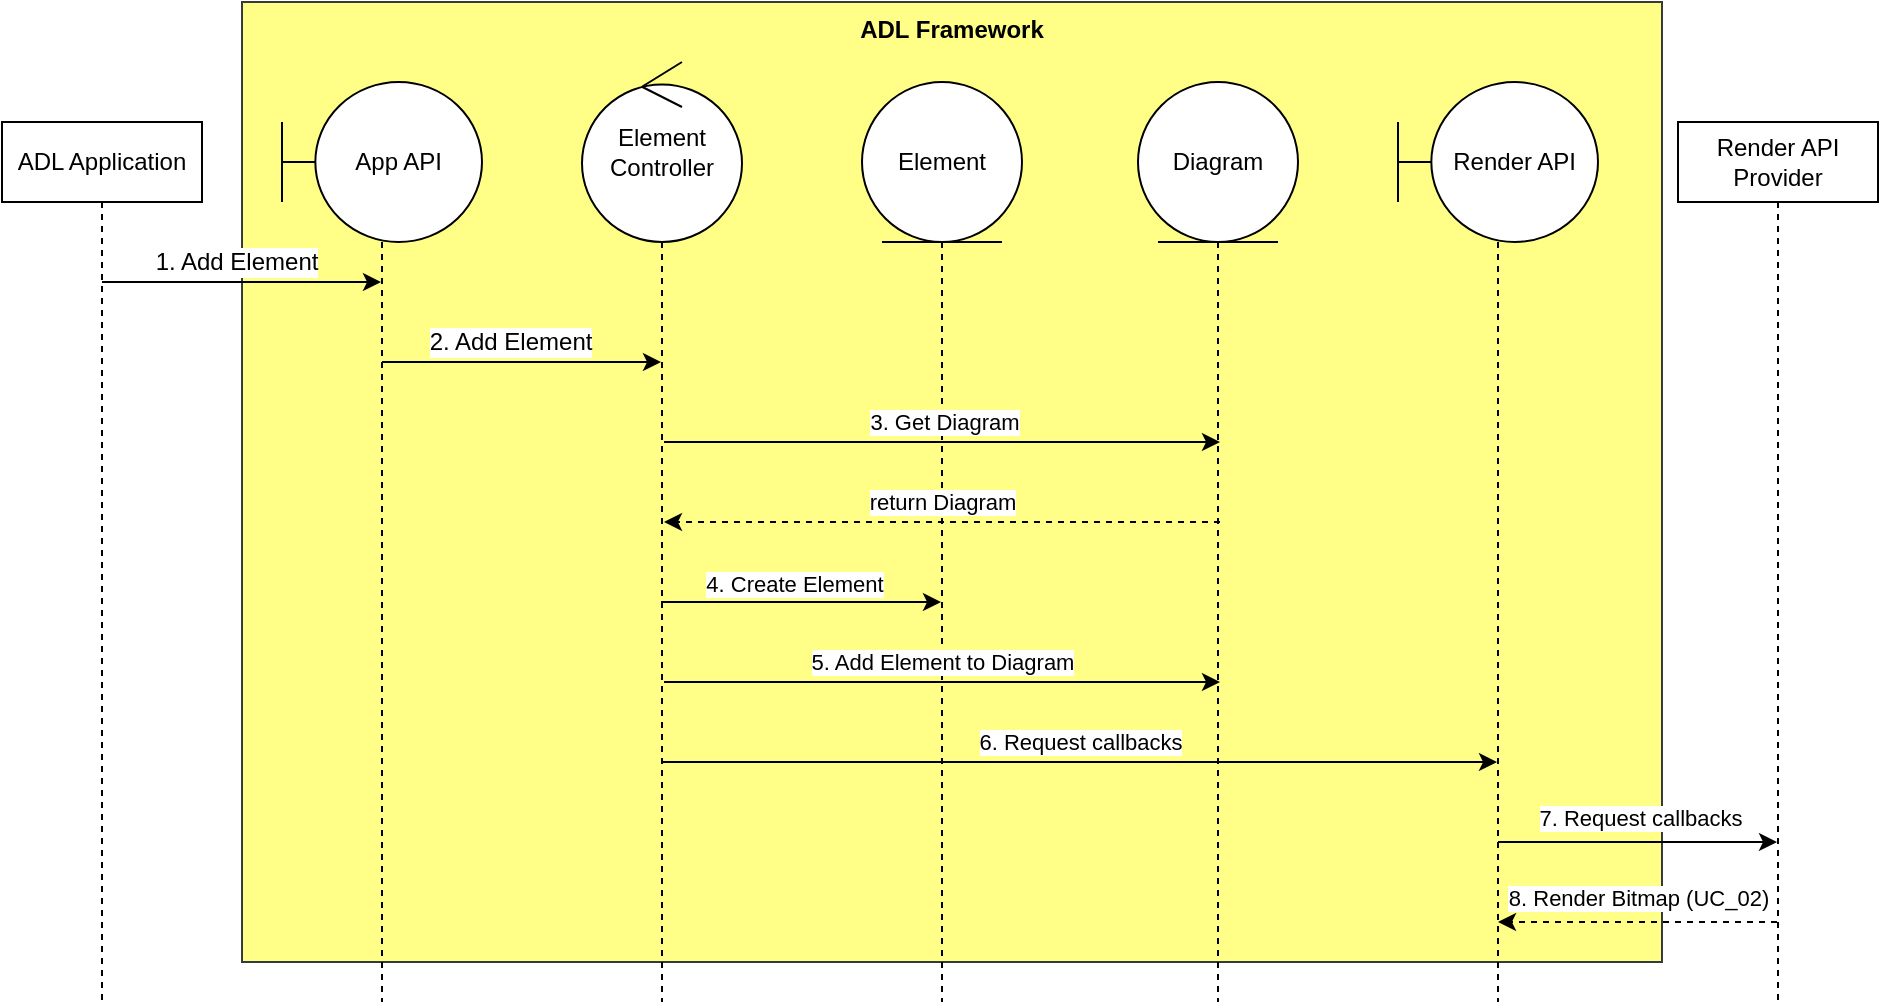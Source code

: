 <mxfile version="22.0.8" type="github">
  <diagram name="Page-1" id="zBqm8ygghPVLinz1BmMf">
    <mxGraphModel dx="1394" dy="1847" grid="1" gridSize="10" guides="1" tooltips="1" connect="1" arrows="1" fold="1" page="1" pageScale="1" pageWidth="850" pageHeight="1100" math="0" shadow="0">
      <root>
        <mxCell id="0" />
        <mxCell id="1" parent="0" />
        <mxCell id="G-GRrxJtMZ8-qGgRV_3n-23" value="ADL Framework" style="rounded=0;whiteSpace=wrap;html=1;strokeColor=#36393d;align=center;verticalAlign=top;fontFamily=Helvetica;fontSize=12;fillColor=#ffff88;fontStyle=1" parent="1" vertex="1">
          <mxGeometry x="190" y="-20" width="710" height="480" as="geometry" />
        </mxCell>
        <mxCell id="sQM8UWbegV8d2F65R5zS-1" value="Element" style="shape=umlLifeline;perimeter=lifelinePerimeter;whiteSpace=wrap;html=1;container=1;dropTarget=0;collapsible=0;recursiveResize=0;outlineConnect=0;portConstraint=eastwest;newEdgeStyle={&quot;curved&quot;:0,&quot;rounded&quot;:0};participant=umlEntity;strokeColor=default;align=center;verticalAlign=middle;fontFamily=Helvetica;fontSize=12;fontColor=default;fillColor=default;size=80;" vertex="1" parent="1">
          <mxGeometry x="500" y="20" width="80" height="460" as="geometry" />
        </mxCell>
        <mxCell id="G-GRrxJtMZ8-qGgRV_3n-5" style="rounded=0;orthogonalLoop=1;jettySize=auto;html=1;fontFamily=Helvetica;fontSize=12;fontColor=default;" parent="1" source="G-GRrxJtMZ8-qGgRV_3n-1" target="G-GRrxJtMZ8-qGgRV_3n-2" edge="1">
          <mxGeometry relative="1" as="geometry">
            <Array as="points">
              <mxPoint x="210" y="120" />
            </Array>
          </mxGeometry>
        </mxCell>
        <mxCell id="G-GRrxJtMZ8-qGgRV_3n-11" value="1. Add Element" style="edgeLabel;html=1;align=center;verticalAlign=middle;resizable=0;points=[];fontSize=12;fontFamily=Helvetica;fontColor=default;" parent="G-GRrxJtMZ8-qGgRV_3n-5" vertex="1" connectable="0">
          <mxGeometry x="-0.041" y="2" relative="1" as="geometry">
            <mxPoint y="-8" as="offset" />
          </mxGeometry>
        </mxCell>
        <mxCell id="G-GRrxJtMZ8-qGgRV_3n-1" value="ADL Application" style="shape=umlLifeline;perimeter=lifelinePerimeter;whiteSpace=wrap;html=1;container=1;dropTarget=0;collapsible=0;recursiveResize=0;outlineConnect=0;portConstraint=eastwest;newEdgeStyle={&quot;curved&quot;:0,&quot;rounded&quot;:0};" parent="1" vertex="1">
          <mxGeometry x="70" y="40" width="100" height="440" as="geometry" />
        </mxCell>
        <mxCell id="G-GRrxJtMZ8-qGgRV_3n-9" style="rounded=0;orthogonalLoop=1;jettySize=auto;html=1;fontFamily=Helvetica;fontSize=12;fontColor=default;" parent="1" source="G-GRrxJtMZ8-qGgRV_3n-2" target="G-GRrxJtMZ8-qGgRV_3n-3" edge="1">
          <mxGeometry relative="1" as="geometry">
            <Array as="points">
              <mxPoint x="330" y="160" />
            </Array>
          </mxGeometry>
        </mxCell>
        <mxCell id="G-GRrxJtMZ8-qGgRV_3n-12" value="2. Add Element" style="edgeLabel;html=1;align=center;verticalAlign=middle;resizable=0;points=[];fontSize=12;fontFamily=Helvetica;fontColor=default;" parent="G-GRrxJtMZ8-qGgRV_3n-9" vertex="1" connectable="0">
          <mxGeometry x="-0.089" y="-1" relative="1" as="geometry">
            <mxPoint y="-11" as="offset" />
          </mxGeometry>
        </mxCell>
        <mxCell id="sQM8UWbegV8d2F65R5zS-14" style="rounded=0;orthogonalLoop=1;jettySize=auto;html=1;" edge="1" parent="1" source="G-GRrxJtMZ8-qGgRV_3n-3" target="G-GRrxJtMZ8-qGgRV_3n-8">
          <mxGeometry relative="1" as="geometry">
            <Array as="points">
              <mxPoint x="610" y="360" />
            </Array>
          </mxGeometry>
        </mxCell>
        <mxCell id="sQM8UWbegV8d2F65R5zS-15" value="6. Request callbacks" style="edgeLabel;html=1;align=center;verticalAlign=middle;resizable=0;points=[];" vertex="1" connectable="0" parent="sQM8UWbegV8d2F65R5zS-14">
          <mxGeometry x="-0.002" relative="1" as="geometry">
            <mxPoint y="-10" as="offset" />
          </mxGeometry>
        </mxCell>
        <mxCell id="G-GRrxJtMZ8-qGgRV_3n-3" value="Element Controller" style="shape=umlLifeline;perimeter=lifelinePerimeter;whiteSpace=wrap;html=1;container=1;dropTarget=0;collapsible=0;recursiveResize=0;outlineConnect=0;portConstraint=eastwest;newEdgeStyle={&quot;curved&quot;:0,&quot;rounded&quot;:0};participant=umlControl;strokeColor=default;align=center;verticalAlign=middle;fontFamily=Helvetica;fontSize=12;fontColor=default;fillColor=default;size=90;" parent="1" vertex="1">
          <mxGeometry x="360" y="10" width="80" height="470" as="geometry" />
        </mxCell>
        <mxCell id="G-GRrxJtMZ8-qGgRV_3n-2" value="&amp;nbsp; &amp;nbsp; &amp;nbsp;App API" style="shape=umlLifeline;perimeter=lifelinePerimeter;whiteSpace=wrap;html=1;container=1;dropTarget=0;collapsible=0;recursiveResize=0;outlineConnect=0;portConstraint=eastwest;newEdgeStyle={&quot;curved&quot;:0,&quot;rounded&quot;:0};participant=umlBoundary;size=80;" parent="1" vertex="1">
          <mxGeometry x="210" y="20" width="100" height="460" as="geometry" />
        </mxCell>
        <mxCell id="sQM8UWbegV8d2F65R5zS-2" style="rounded=0;orthogonalLoop=1;jettySize=auto;html=1;" edge="1" parent="1">
          <mxGeometry relative="1" as="geometry">
            <mxPoint x="399.5" y="280" as="sourcePoint" />
            <mxPoint x="539.5" y="280" as="targetPoint" />
            <Array as="points">
              <mxPoint x="460" y="280" />
            </Array>
          </mxGeometry>
        </mxCell>
        <mxCell id="sQM8UWbegV8d2F65R5zS-3" value="4. Create Element" style="edgeLabel;html=1;align=center;verticalAlign=middle;resizable=0;points=[];" vertex="1" connectable="0" parent="sQM8UWbegV8d2F65R5zS-2">
          <mxGeometry x="-0.052" y="3" relative="1" as="geometry">
            <mxPoint y="-6" as="offset" />
          </mxGeometry>
        </mxCell>
        <mxCell id="sQM8UWbegV8d2F65R5zS-4" style="rounded=0;orthogonalLoop=1;jettySize=auto;html=1;" edge="1" parent="1">
          <mxGeometry relative="1" as="geometry">
            <mxPoint x="401" y="200" as="sourcePoint" />
            <mxPoint x="679" y="200" as="targetPoint" />
            <Array as="points">
              <mxPoint x="551.5" y="200" />
            </Array>
          </mxGeometry>
        </mxCell>
        <mxCell id="sQM8UWbegV8d2F65R5zS-5" value="3. Get Diagram" style="edgeLabel;html=1;align=center;verticalAlign=middle;resizable=0;points=[];" vertex="1" connectable="0" parent="sQM8UWbegV8d2F65R5zS-4">
          <mxGeometry x="0.65" y="-2" relative="1" as="geometry">
            <mxPoint x="-90" y="-12" as="offset" />
          </mxGeometry>
        </mxCell>
        <mxCell id="sQM8UWbegV8d2F65R5zS-11" value="5. Add Element to Diagram" style="rounded=0;orthogonalLoop=1;jettySize=auto;html=1;" edge="1" parent="1">
          <mxGeometry y="10" relative="1" as="geometry">
            <mxPoint x="401" y="320" as="sourcePoint" />
            <mxPoint x="679" y="320" as="targetPoint" />
            <mxPoint as="offset" />
          </mxGeometry>
        </mxCell>
        <mxCell id="G-GRrxJtMZ8-qGgRV_3n-4" value="Diagram" style="shape=umlLifeline;perimeter=lifelinePerimeter;whiteSpace=wrap;html=1;container=1;dropTarget=0;collapsible=0;recursiveResize=0;outlineConnect=0;portConstraint=eastwest;newEdgeStyle={&quot;curved&quot;:0,&quot;rounded&quot;:0};participant=umlEntity;strokeColor=default;align=center;verticalAlign=middle;fontFamily=Helvetica;fontSize=12;fontColor=default;fillColor=default;size=80;" parent="1" vertex="1">
          <mxGeometry x="638" y="20" width="80" height="460" as="geometry" />
        </mxCell>
        <mxCell id="sQM8UWbegV8d2F65R5zS-18" style="rounded=0;orthogonalLoop=1;jettySize=auto;html=1;dashed=1;" edge="1" parent="1" source="G-GRrxJtMZ8-qGgRV_3n-6" target="G-GRrxJtMZ8-qGgRV_3n-8">
          <mxGeometry relative="1" as="geometry">
            <Array as="points">
              <mxPoint x="880" y="440" />
            </Array>
          </mxGeometry>
        </mxCell>
        <mxCell id="sQM8UWbegV8d2F65R5zS-19" value="8. Render Bitmap (UC_02)" style="edgeLabel;html=1;align=center;verticalAlign=middle;resizable=0;points=[];" vertex="1" connectable="0" parent="sQM8UWbegV8d2F65R5zS-18">
          <mxGeometry x="0.145" y="-2" relative="1" as="geometry">
            <mxPoint x="10" y="-10" as="offset" />
          </mxGeometry>
        </mxCell>
        <mxCell id="G-GRrxJtMZ8-qGgRV_3n-6" value="Render API Provider" style="shape=umlLifeline;perimeter=lifelinePerimeter;whiteSpace=wrap;html=1;container=1;dropTarget=0;collapsible=0;recursiveResize=0;outlineConnect=0;portConstraint=eastwest;newEdgeStyle={&quot;curved&quot;:0,&quot;rounded&quot;:0};" parent="1" vertex="1">
          <mxGeometry x="908" y="40" width="100" height="440" as="geometry" />
        </mxCell>
        <mxCell id="sQM8UWbegV8d2F65R5zS-16" style="rounded=0;orthogonalLoop=1;jettySize=auto;html=1;" edge="1" parent="1" source="G-GRrxJtMZ8-qGgRV_3n-8" target="G-GRrxJtMZ8-qGgRV_3n-6">
          <mxGeometry relative="1" as="geometry">
            <Array as="points">
              <mxPoint x="880" y="400" />
            </Array>
          </mxGeometry>
        </mxCell>
        <mxCell id="sQM8UWbegV8d2F65R5zS-17" value="7. Request callbacks" style="edgeLabel;html=1;align=center;verticalAlign=middle;resizable=0;points=[];" vertex="1" connectable="0" parent="sQM8UWbegV8d2F65R5zS-16">
          <mxGeometry x="-0.132" y="2" relative="1" as="geometry">
            <mxPoint x="10" y="-10" as="offset" />
          </mxGeometry>
        </mxCell>
        <mxCell id="G-GRrxJtMZ8-qGgRV_3n-8" value="&amp;nbsp; &amp;nbsp; &amp;nbsp;Render API" style="shape=umlLifeline;perimeter=lifelinePerimeter;whiteSpace=wrap;html=1;container=1;dropTarget=0;collapsible=0;recursiveResize=0;outlineConnect=0;portConstraint=eastwest;newEdgeStyle={&quot;curved&quot;:0,&quot;rounded&quot;:0};participant=umlBoundary;size=80;" parent="1" vertex="1">
          <mxGeometry x="768" y="20" width="100" height="460" as="geometry" />
        </mxCell>
        <mxCell id="sQM8UWbegV8d2F65R5zS-6" value="return Diagram" style="rounded=0;orthogonalLoop=1;jettySize=auto;html=1;dashed=1;" edge="1" parent="1">
          <mxGeometry y="-10" relative="1" as="geometry">
            <mxPoint x="679" y="240" as="sourcePoint" />
            <mxPoint x="401" y="240" as="targetPoint" />
            <mxPoint as="offset" />
          </mxGeometry>
        </mxCell>
      </root>
    </mxGraphModel>
  </diagram>
</mxfile>
